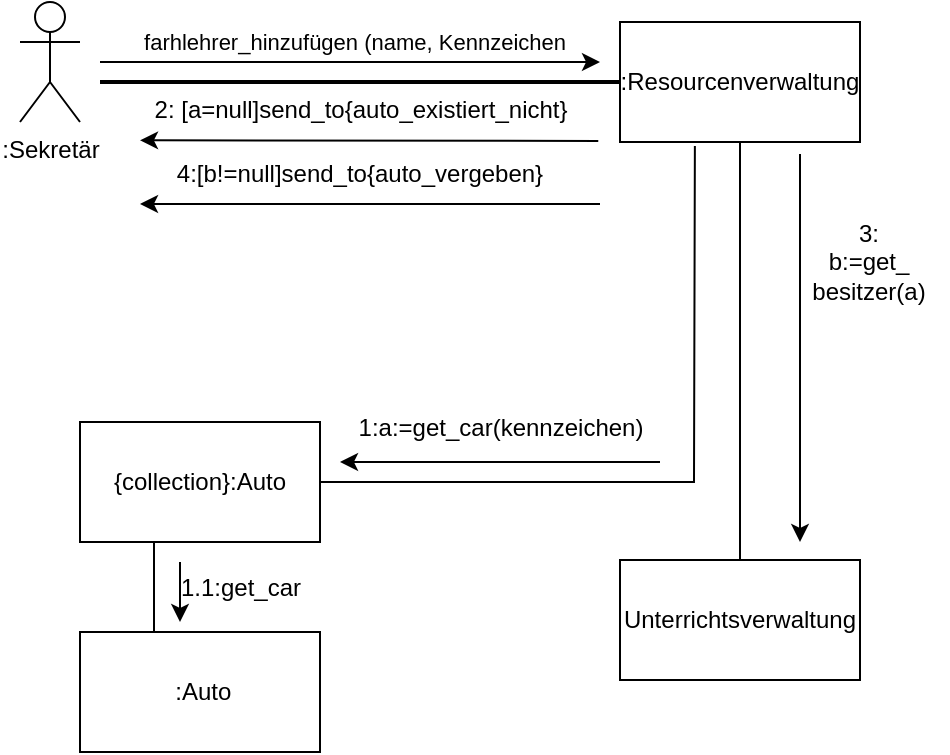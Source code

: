 <mxfile version="22.1.3" type="github">
  <diagram name="Page-1" id="LbJquXeahdp7IvyI3gh7">
    <mxGraphModel dx="578" dy="543" grid="1" gridSize="10" guides="1" tooltips="1" connect="1" arrows="1" fold="1" page="1" pageScale="1" pageWidth="827" pageHeight="1169" math="0" shadow="0">
      <root>
        <mxCell id="0" />
        <mxCell id="1" parent="0" />
        <mxCell id="NwTE_3BF-HPKNPJaqcbn-1" value=":Sekretär" style="shape=umlActor;verticalLabelPosition=bottom;verticalAlign=top;html=1;outlineConnect=0;" vertex="1" parent="1">
          <mxGeometry x="80" y="200" width="30" height="60" as="geometry" />
        </mxCell>
        <mxCell id="NwTE_3BF-HPKNPJaqcbn-2" value=":Resourcenverwaltung" style="rounded=0;whiteSpace=wrap;html=1;" vertex="1" parent="1">
          <mxGeometry x="380" y="210" width="120" height="60" as="geometry" />
        </mxCell>
        <mxCell id="NwTE_3BF-HPKNPJaqcbn-3" value="" style="endArrow=classic;html=1;rounded=0;" edge="1" parent="1">
          <mxGeometry width="50" height="50" relative="1" as="geometry">
            <mxPoint x="120" y="230" as="sourcePoint" />
            <mxPoint x="370" y="230" as="targetPoint" />
          </mxGeometry>
        </mxCell>
        <mxCell id="NwTE_3BF-HPKNPJaqcbn-4" value="farhlehrer_hinzufügen (name, Kennzeichen" style="edgeLabel;html=1;align=center;verticalAlign=middle;resizable=0;points=[];" vertex="1" connectable="0" parent="NwTE_3BF-HPKNPJaqcbn-3">
          <mxGeometry x="0.016" y="3" relative="1" as="geometry">
            <mxPoint y="-7" as="offset" />
          </mxGeometry>
        </mxCell>
        <mxCell id="NwTE_3BF-HPKNPJaqcbn-5" value="" style="endArrow=none;html=1;rounded=0;entryX=0;entryY=0.5;entryDx=0;entryDy=0;strokeWidth=2;" edge="1" parent="1" target="NwTE_3BF-HPKNPJaqcbn-2">
          <mxGeometry width="50" height="50" relative="1" as="geometry">
            <mxPoint x="120" y="240" as="sourcePoint" />
            <mxPoint x="440" y="310" as="targetPoint" />
          </mxGeometry>
        </mxCell>
        <mxCell id="NwTE_3BF-HPKNPJaqcbn-6" value="2: [a=null]send_to{auto_existiert_nicht}" style="text;html=1;align=center;verticalAlign=middle;resizable=0;points=[];autosize=1;strokeColor=none;fillColor=none;" vertex="1" parent="1">
          <mxGeometry x="135" y="239.17" width="230" height="30" as="geometry" />
        </mxCell>
        <mxCell id="NwTE_3BF-HPKNPJaqcbn-7" value="" style="endArrow=classic;html=1;rounded=0;exitX=1.018;exitY=1.011;exitDx=0;exitDy=0;exitPerimeter=0;" edge="1" parent="1" source="NwTE_3BF-HPKNPJaqcbn-6">
          <mxGeometry width="50" height="50" relative="1" as="geometry">
            <mxPoint x="370" y="279.17" as="sourcePoint" />
            <mxPoint x="140" y="269.17" as="targetPoint" />
          </mxGeometry>
        </mxCell>
        <mxCell id="NwTE_3BF-HPKNPJaqcbn-8" value="4:[b!=null]send_to{auto_vergeben}" style="text;html=1;strokeColor=none;fillColor=none;align=center;verticalAlign=middle;whiteSpace=wrap;rounded=0;" vertex="1" parent="1">
          <mxGeometry x="150" y="271" width="200" height="30" as="geometry" />
        </mxCell>
        <mxCell id="NwTE_3BF-HPKNPJaqcbn-10" value="" style="endArrow=classic;html=1;rounded=0;" edge="1" parent="1">
          <mxGeometry width="50" height="50" relative="1" as="geometry">
            <mxPoint x="370" y="301" as="sourcePoint" />
            <mxPoint x="140" y="301" as="targetPoint" />
          </mxGeometry>
        </mxCell>
        <mxCell id="NwTE_3BF-HPKNPJaqcbn-11" value="Unterrichtsverwaltung" style="whiteSpace=wrap;html=1;" vertex="1" parent="1">
          <mxGeometry x="380" y="479" width="120" height="60" as="geometry" />
        </mxCell>
        <mxCell id="NwTE_3BF-HPKNPJaqcbn-12" value="" style="endArrow=none;html=1;rounded=0;entryX=0.5;entryY=1;entryDx=0;entryDy=0;exitX=0.5;exitY=0;exitDx=0;exitDy=0;" edge="1" parent="1" source="NwTE_3BF-HPKNPJaqcbn-11" target="NwTE_3BF-HPKNPJaqcbn-2">
          <mxGeometry width="50" height="50" relative="1" as="geometry">
            <mxPoint x="390" y="360" as="sourcePoint" />
            <mxPoint x="440" y="310" as="targetPoint" />
          </mxGeometry>
        </mxCell>
        <mxCell id="NwTE_3BF-HPKNPJaqcbn-15" value="" style="endArrow=classic;html=1;rounded=0;exitX=0.75;exitY=1;exitDx=0;exitDy=0;" edge="1" parent="1">
          <mxGeometry width="50" height="50" relative="1" as="geometry">
            <mxPoint x="470" y="276" as="sourcePoint" />
            <mxPoint x="470" y="470" as="targetPoint" />
          </mxGeometry>
        </mxCell>
        <mxCell id="NwTE_3BF-HPKNPJaqcbn-16" value="3:&lt;br&gt;b:=get_&lt;br&gt;besitzer(a)" style="text;html=1;align=center;verticalAlign=middle;resizable=0;points=[];autosize=1;strokeColor=none;fillColor=none;" vertex="1" parent="1">
          <mxGeometry x="464" y="300" width="80" height="60" as="geometry" />
        </mxCell>
        <mxCell id="NwTE_3BF-HPKNPJaqcbn-17" value="{collection}:Auto" style="whiteSpace=wrap;html=1;" vertex="1" parent="1">
          <mxGeometry x="110" y="410" width="120" height="60" as="geometry" />
        </mxCell>
        <mxCell id="NwTE_3BF-HPKNPJaqcbn-18" value="" style="endArrow=none;html=1;rounded=0;entryX=0.312;entryY=1.033;entryDx=0;entryDy=0;entryPerimeter=0;exitX=1;exitY=0.5;exitDx=0;exitDy=0;" edge="1" parent="1" source="NwTE_3BF-HPKNPJaqcbn-17" target="NwTE_3BF-HPKNPJaqcbn-2">
          <mxGeometry width="50" height="50" relative="1" as="geometry">
            <mxPoint x="417" y="440" as="sourcePoint" />
            <mxPoint x="440" y="260" as="targetPoint" />
            <Array as="points">
              <mxPoint x="417" y="440" />
            </Array>
          </mxGeometry>
        </mxCell>
        <mxCell id="NwTE_3BF-HPKNPJaqcbn-19" value="" style="endArrow=classic;html=1;rounded=0;" edge="1" parent="1">
          <mxGeometry width="50" height="50" relative="1" as="geometry">
            <mxPoint x="400" y="430" as="sourcePoint" />
            <mxPoint x="240" y="430" as="targetPoint" />
          </mxGeometry>
        </mxCell>
        <mxCell id="NwTE_3BF-HPKNPJaqcbn-20" value="1:a:=get_car(kennzeichen)" style="text;html=1;align=center;verticalAlign=middle;resizable=0;points=[];autosize=1;strokeColor=none;fillColor=none;" vertex="1" parent="1">
          <mxGeometry x="235" y="398" width="170" height="30" as="geometry" />
        </mxCell>
        <mxCell id="NwTE_3BF-HPKNPJaqcbn-22" value="&amp;nbsp;:Auto" style="whiteSpace=wrap;html=1;" vertex="1" parent="1">
          <mxGeometry x="110" y="515" width="120" height="60" as="geometry" />
        </mxCell>
        <mxCell id="NwTE_3BF-HPKNPJaqcbn-23" value="" style="endArrow=none;html=1;rounded=0;entryX=0.5;entryY=0;entryDx=0;entryDy=0;exitX=0.5;exitY=1;exitDx=0;exitDy=0;" edge="1" parent="1">
          <mxGeometry width="50" height="50" relative="1" as="geometry">
            <mxPoint x="147" y="470" as="sourcePoint" />
            <mxPoint x="147" y="515" as="targetPoint" />
          </mxGeometry>
        </mxCell>
        <mxCell id="NwTE_3BF-HPKNPJaqcbn-24" value="" style="endArrow=classic;html=1;rounded=0;" edge="1" parent="1">
          <mxGeometry width="50" height="50" relative="1" as="geometry">
            <mxPoint x="160" y="480" as="sourcePoint" />
            <mxPoint x="160" y="510" as="targetPoint" />
          </mxGeometry>
        </mxCell>
        <mxCell id="NwTE_3BF-HPKNPJaqcbn-25" value="1.1:get_car" style="text;html=1;align=center;verticalAlign=middle;resizable=0;points=[];autosize=1;strokeColor=none;fillColor=none;" vertex="1" parent="1">
          <mxGeometry x="150" y="478" width="80" height="30" as="geometry" />
        </mxCell>
      </root>
    </mxGraphModel>
  </diagram>
</mxfile>
